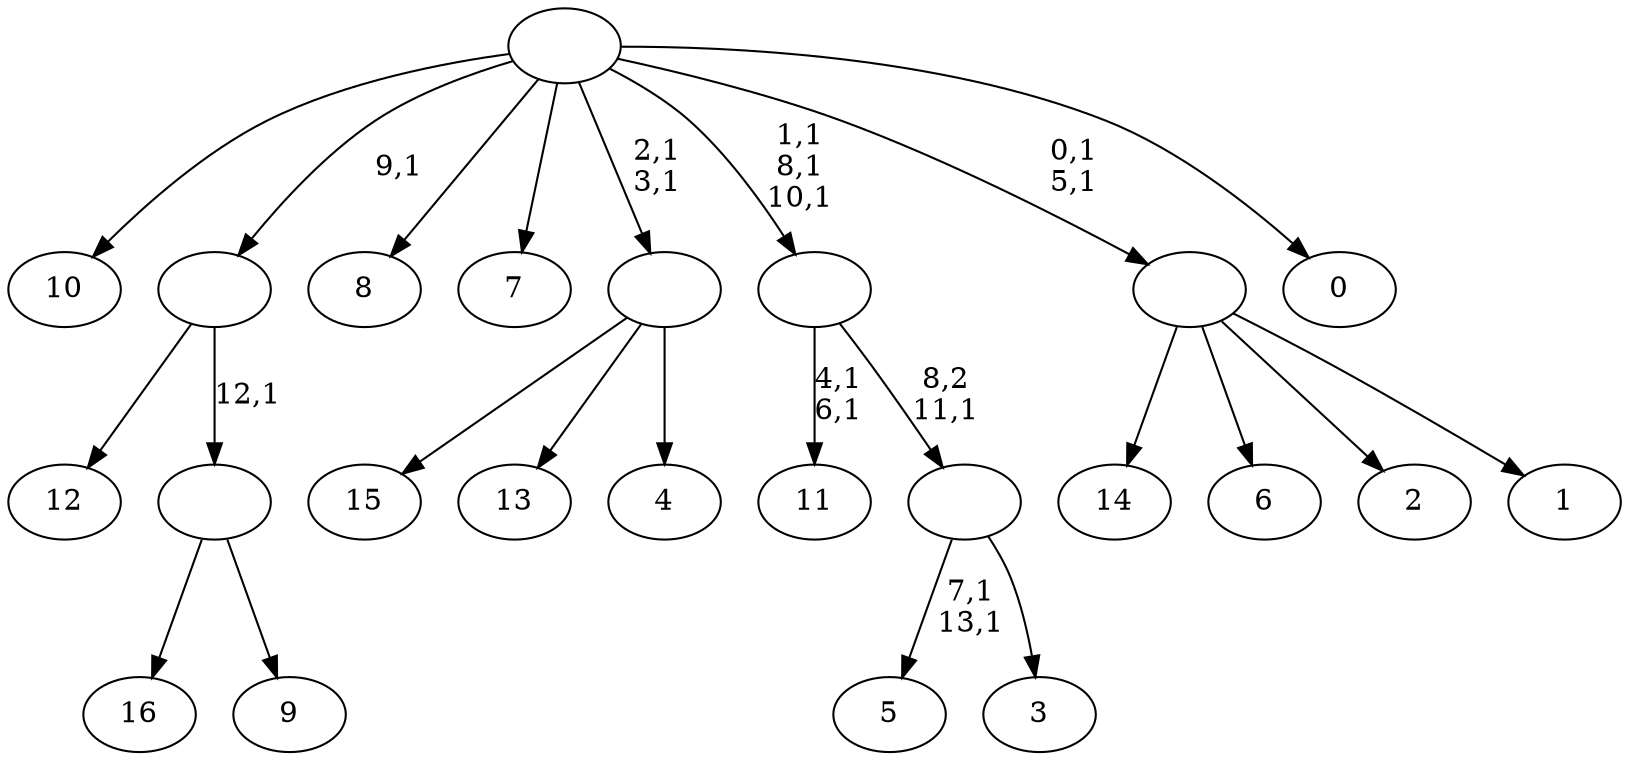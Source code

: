 digraph T {
	31 [label="16"]
	30 [label="15"]
	29 [label="14"]
	28 [label="13"]
	27 [label="12"]
	26 [label="11"]
	23 [label="10"]
	22 [label="9"]
	21 [label=""]
	20 [label=""]
	19 [label="8"]
	18 [label="7"]
	17 [label="6"]
	16 [label="5"]
	13 [label="4"]
	12 [label=""]
	10 [label="3"]
	9 [label=""]
	8 [label=""]
	5 [label="2"]
	4 [label="1"]
	3 [label=""]
	1 [label="0"]
	0 [label=""]
	21 -> 31 [label=""]
	21 -> 22 [label=""]
	20 -> 27 [label=""]
	20 -> 21 [label="12,1"]
	12 -> 30 [label=""]
	12 -> 28 [label=""]
	12 -> 13 [label=""]
	9 -> 16 [label="7,1\n13,1"]
	9 -> 10 [label=""]
	8 -> 26 [label="4,1\n6,1"]
	8 -> 9 [label="8,2\n11,1"]
	3 -> 29 [label=""]
	3 -> 17 [label=""]
	3 -> 5 [label=""]
	3 -> 4 [label=""]
	0 -> 3 [label="0,1\n5,1"]
	0 -> 8 [label="1,1\n8,1\n10,1"]
	0 -> 12 [label="2,1\n3,1"]
	0 -> 23 [label=""]
	0 -> 20 [label="9,1"]
	0 -> 19 [label=""]
	0 -> 18 [label=""]
	0 -> 1 [label=""]
}
